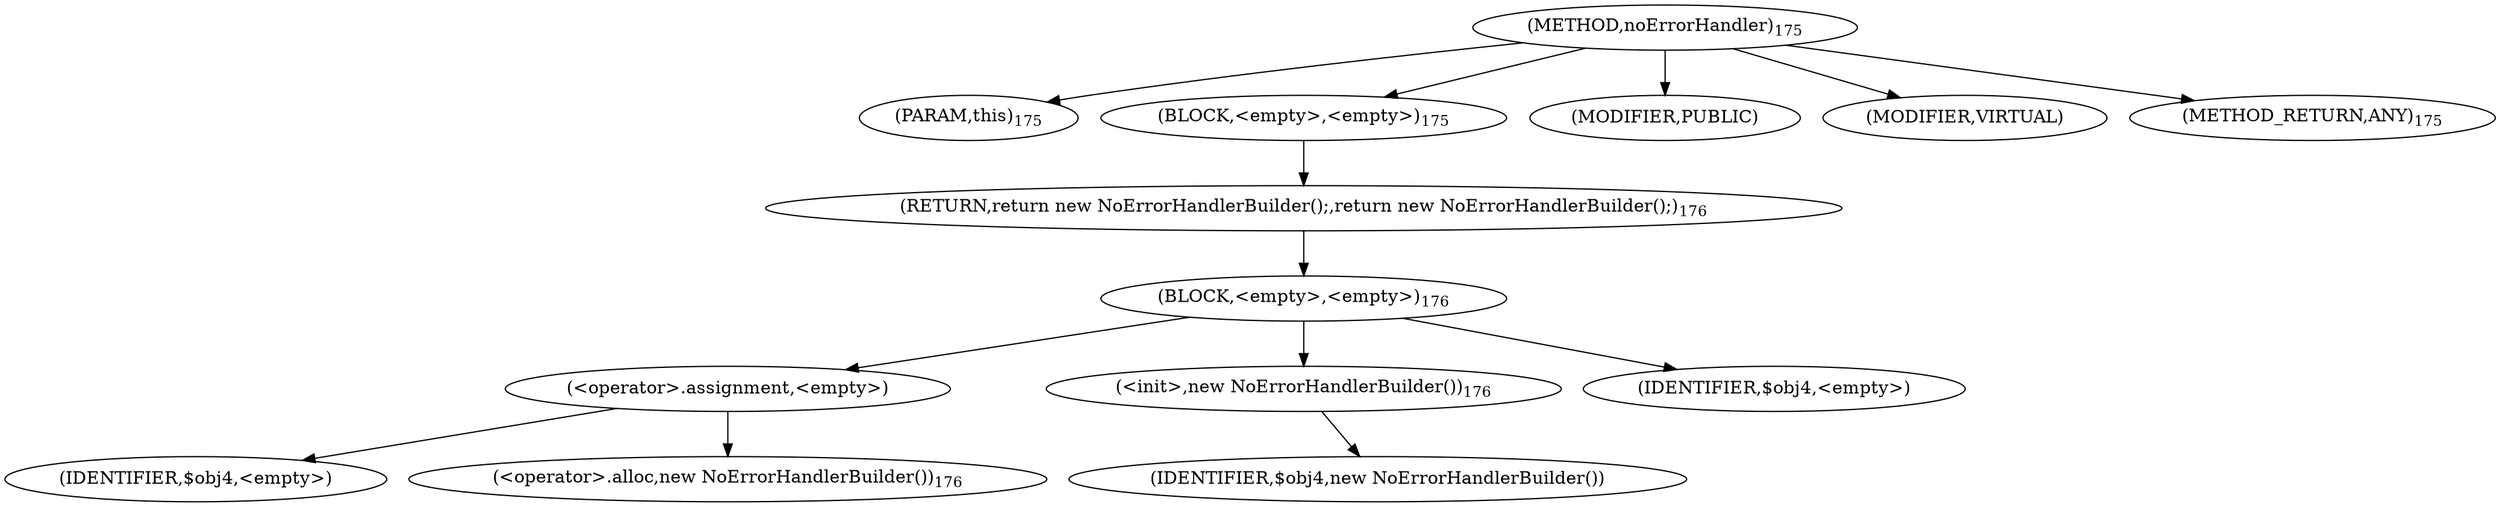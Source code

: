 digraph "noErrorHandler" {  
"349" [label = <(METHOD,noErrorHandler)<SUB>175</SUB>> ]
"350" [label = <(PARAM,this)<SUB>175</SUB>> ]
"351" [label = <(BLOCK,&lt;empty&gt;,&lt;empty&gt;)<SUB>175</SUB>> ]
"352" [label = <(RETURN,return new NoErrorHandlerBuilder();,return new NoErrorHandlerBuilder();)<SUB>176</SUB>> ]
"353" [label = <(BLOCK,&lt;empty&gt;,&lt;empty&gt;)<SUB>176</SUB>> ]
"354" [label = <(&lt;operator&gt;.assignment,&lt;empty&gt;)> ]
"355" [label = <(IDENTIFIER,$obj4,&lt;empty&gt;)> ]
"356" [label = <(&lt;operator&gt;.alloc,new NoErrorHandlerBuilder())<SUB>176</SUB>> ]
"357" [label = <(&lt;init&gt;,new NoErrorHandlerBuilder())<SUB>176</SUB>> ]
"358" [label = <(IDENTIFIER,$obj4,new NoErrorHandlerBuilder())> ]
"359" [label = <(IDENTIFIER,$obj4,&lt;empty&gt;)> ]
"360" [label = <(MODIFIER,PUBLIC)> ]
"361" [label = <(MODIFIER,VIRTUAL)> ]
"362" [label = <(METHOD_RETURN,ANY)<SUB>175</SUB>> ]
  "349" -> "350" 
  "349" -> "351" 
  "349" -> "360" 
  "349" -> "361" 
  "349" -> "362" 
  "351" -> "352" 
  "352" -> "353" 
  "353" -> "354" 
  "353" -> "357" 
  "353" -> "359" 
  "354" -> "355" 
  "354" -> "356" 
  "357" -> "358" 
}
